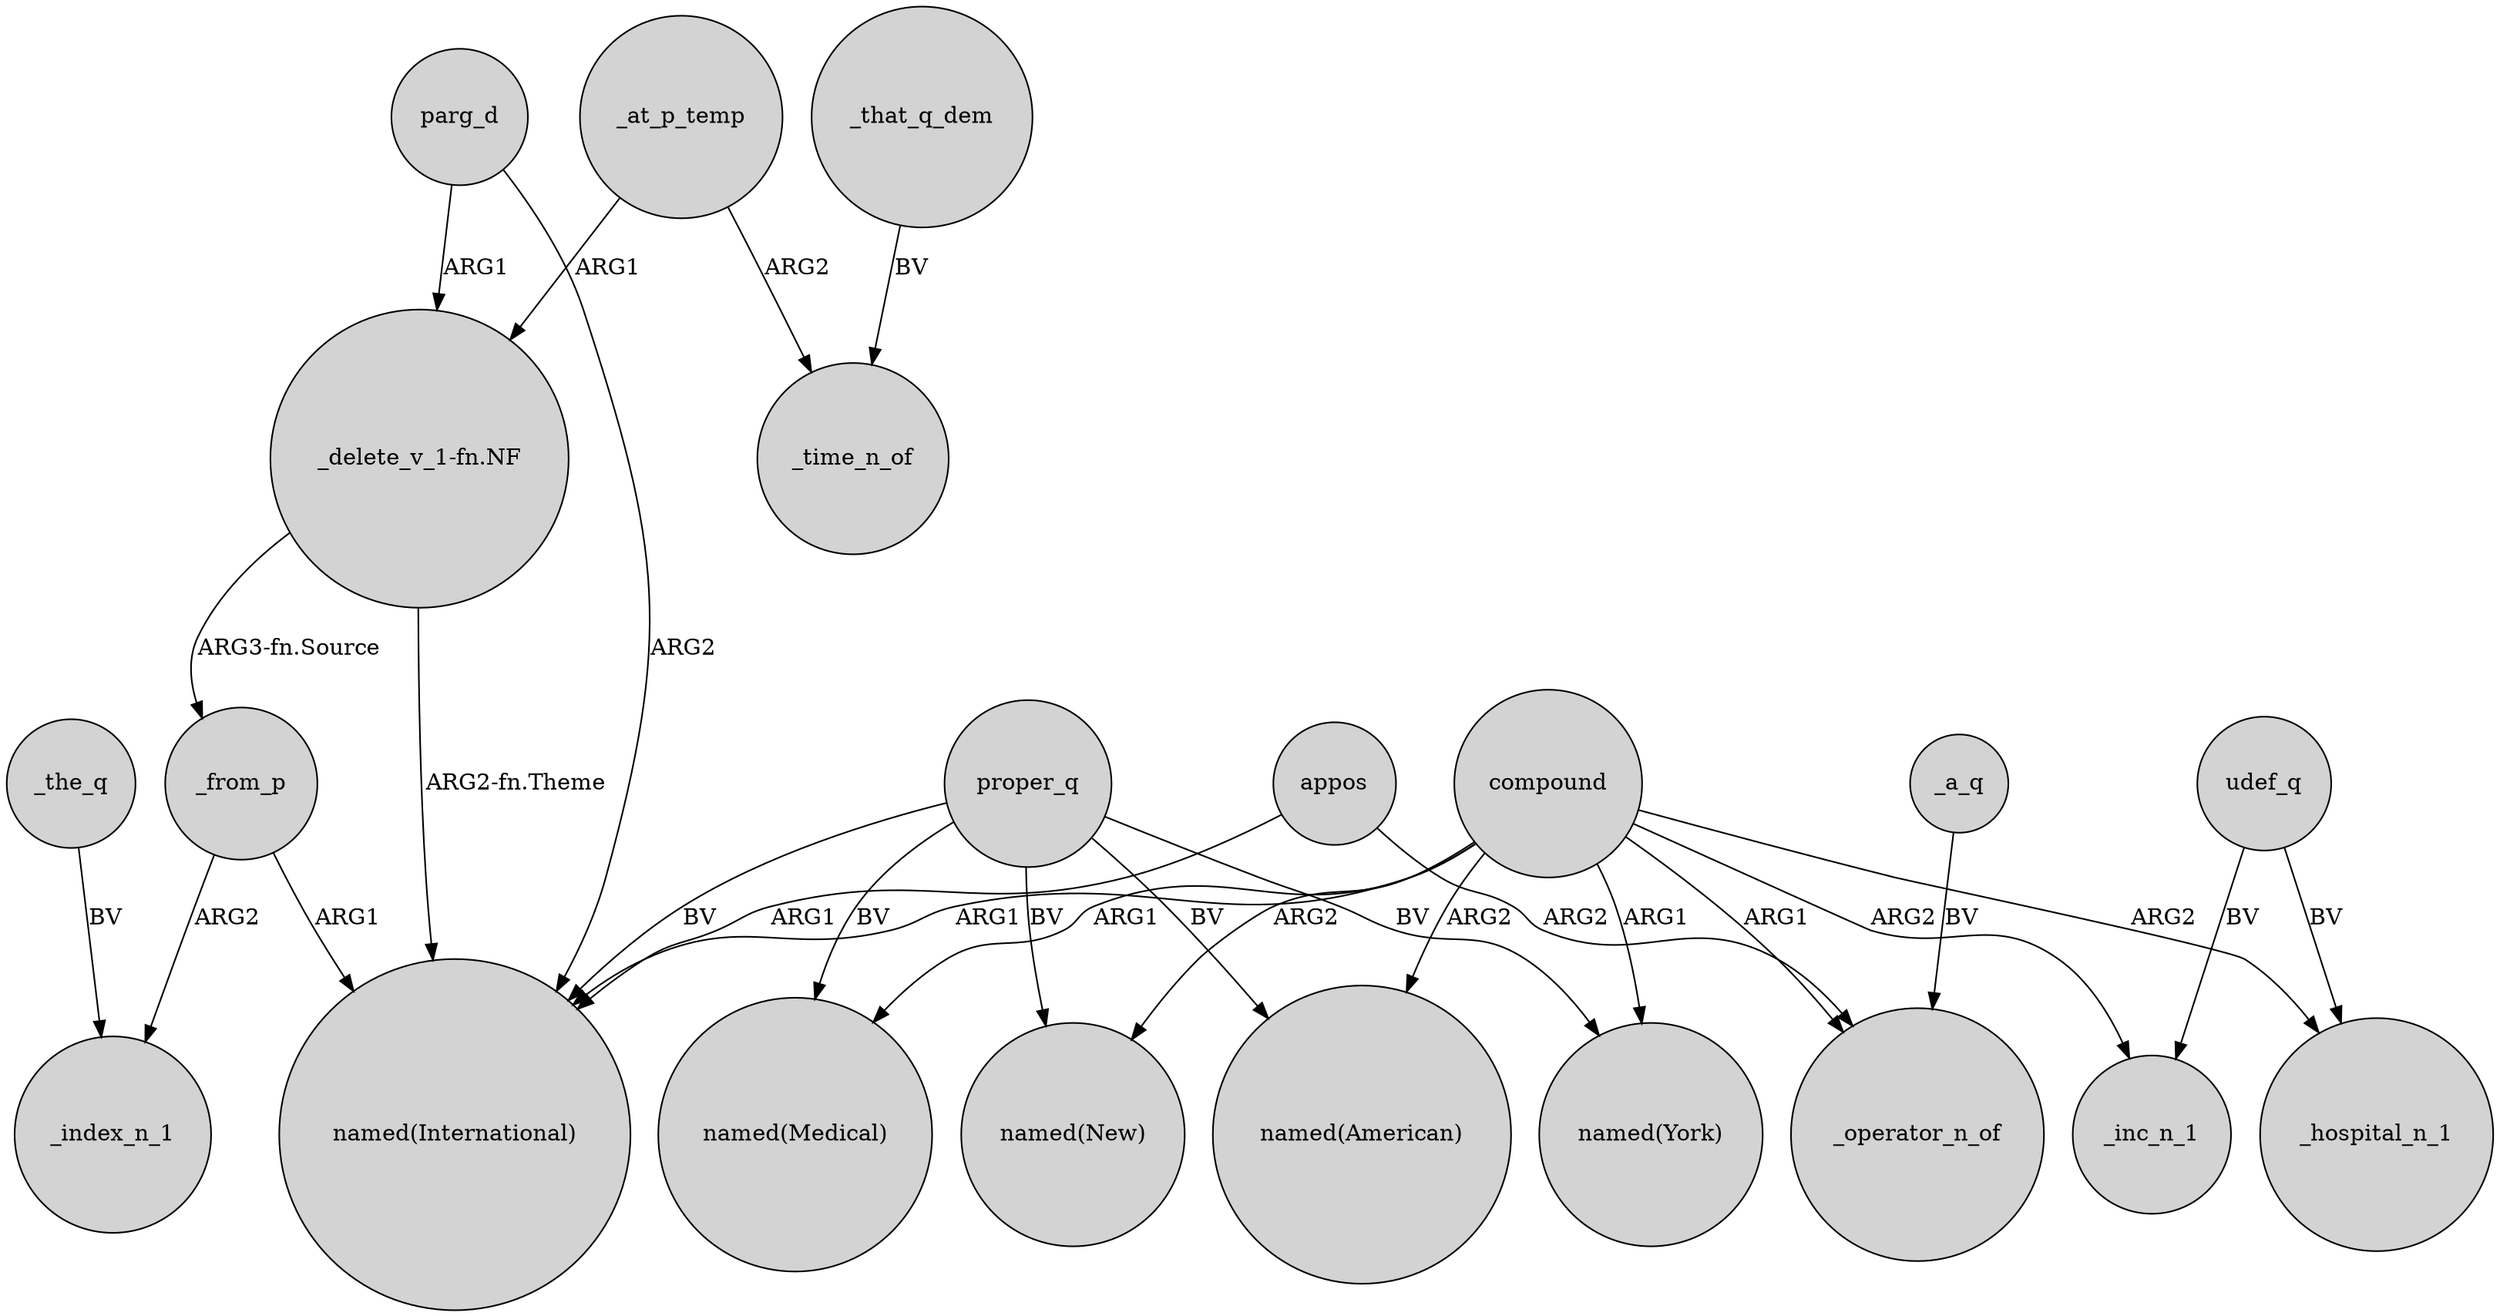 digraph {
	node [shape=circle style=filled]
	compound -> "named(International)" [label=ARG1]
	_that_q_dem -> _time_n_of [label=BV]
	compound -> "named(Medical)" [label=ARG1]
	udef_q -> _inc_n_1 [label=BV]
	compound -> "named(New)" [label=ARG2]
	"_delete_v_1-fn.NF" -> "named(International)" [label="ARG2-fn.Theme"]
	proper_q -> "named(American)" [label=BV]
	proper_q -> "named(New)" [label=BV]
	appos -> "named(International)" [label=ARG1]
	_a_q -> _operator_n_of [label=BV]
	"_delete_v_1-fn.NF" -> _from_p [label="ARG3-fn.Source"]
	_at_p_temp -> _time_n_of [label=ARG2]
	parg_d -> "_delete_v_1-fn.NF" [label=ARG1]
	compound -> "named(American)" [label=ARG2]
	parg_d -> "named(International)" [label=ARG2]
	compound -> "named(York)" [label=ARG1]
	compound -> _operator_n_of [label=ARG1]
	_from_p -> "named(International)" [label=ARG1]
	proper_q -> "named(Medical)" [label=BV]
	appos -> _operator_n_of [label=ARG2]
	_the_q -> _index_n_1 [label=BV]
	_from_p -> _index_n_1 [label=ARG2]
	udef_q -> _hospital_n_1 [label=BV]
	_at_p_temp -> "_delete_v_1-fn.NF" [label=ARG1]
	proper_q -> "named(York)" [label=BV]
	compound -> _inc_n_1 [label=ARG2]
	compound -> _hospital_n_1 [label=ARG2]
	proper_q -> "named(International)" [label=BV]
}
